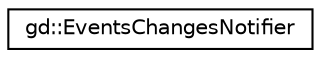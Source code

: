 digraph "Graphical Class Hierarchy"
{
  edge [fontname="Helvetica",fontsize="10",labelfontname="Helvetica",labelfontsize="10"];
  node [fontname="Helvetica",fontsize="10",shape=record];
  rankdir="LR";
  Node1 [label="gd::EventsChangesNotifier",height=0.2,width=0.4,color="black", fillcolor="white", style="filled",URL="$classgd_1_1_events_changes_notifier.html",tooltip="Tools functions that must be used by the IDE (especially the events editors) when changes occurred in..."];
}
